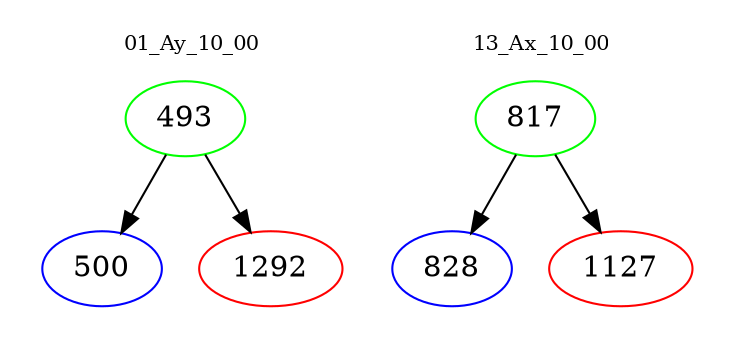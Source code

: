 digraph{
subgraph cluster_0 {
color = white
label = "01_Ay_10_00";
fontsize=10;
T0_493 [label="493", color="green"]
T0_493 -> T0_500 [color="black"]
T0_500 [label="500", color="blue"]
T0_493 -> T0_1292 [color="black"]
T0_1292 [label="1292", color="red"]
}
subgraph cluster_1 {
color = white
label = "13_Ax_10_00";
fontsize=10;
T1_817 [label="817", color="green"]
T1_817 -> T1_828 [color="black"]
T1_828 [label="828", color="blue"]
T1_817 -> T1_1127 [color="black"]
T1_1127 [label="1127", color="red"]
}
}
